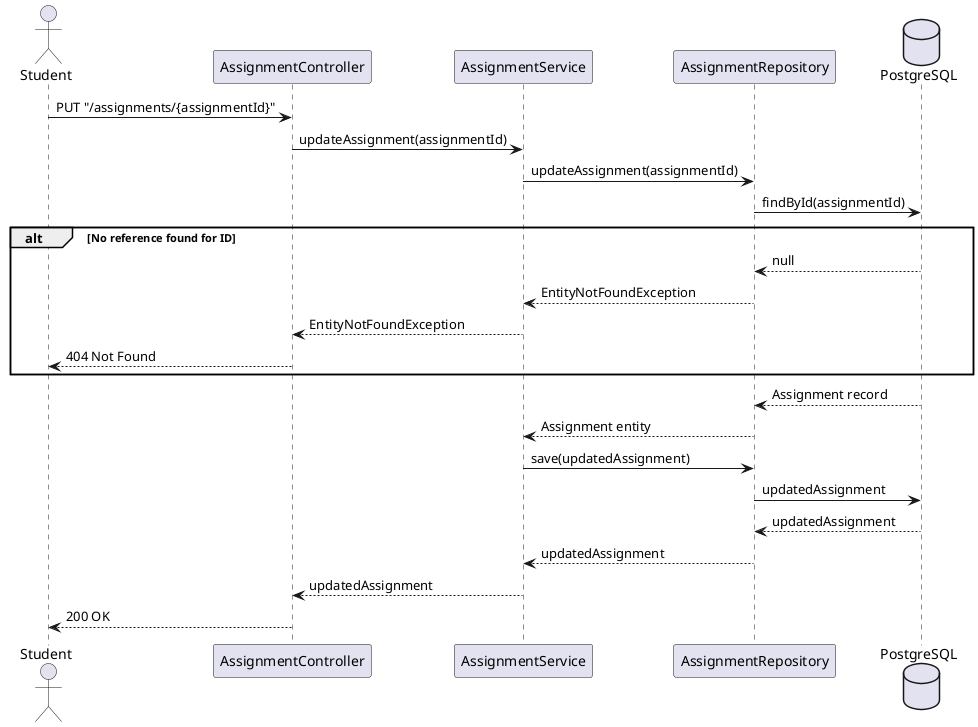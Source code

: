 @startuml
actor Student
participant AssignmentController
participant AssignmentService
participant AssignmentRepository
database PostgreSQL

Student -> AssignmentController: PUT "/assignments/{assignmentId}"
AssignmentController -> AssignmentService: updateAssignment(assignmentId)
AssignmentService -> AssignmentRepository: updateAssignment(assignmentId)
AssignmentRepository -> PostgreSQL: findById(assignmentId)

alt No reference found for ID
PostgreSQL --> AssignmentRepository: null
AssignmentRepository --> AssignmentService: EntityNotFoundException
AssignmentService --> AssignmentController: EntityNotFoundException
AssignmentController --> Student: 404 Not Found
end

PostgreSQL --> AssignmentRepository: Assignment record
AssignmentRepository --> AssignmentService: Assignment entity
AssignmentService -> AssignmentRepository: save(updatedAssignment)
AssignmentRepository -> PostgreSQL: updatedAssignment
PostgreSQL --> AssignmentRepository: updatedAssignment
AssignmentRepository --> AssignmentService: updatedAssignment
AssignmentService --> AssignmentController: updatedAssignment
AssignmentController --> Student: 200 OK

@enduml